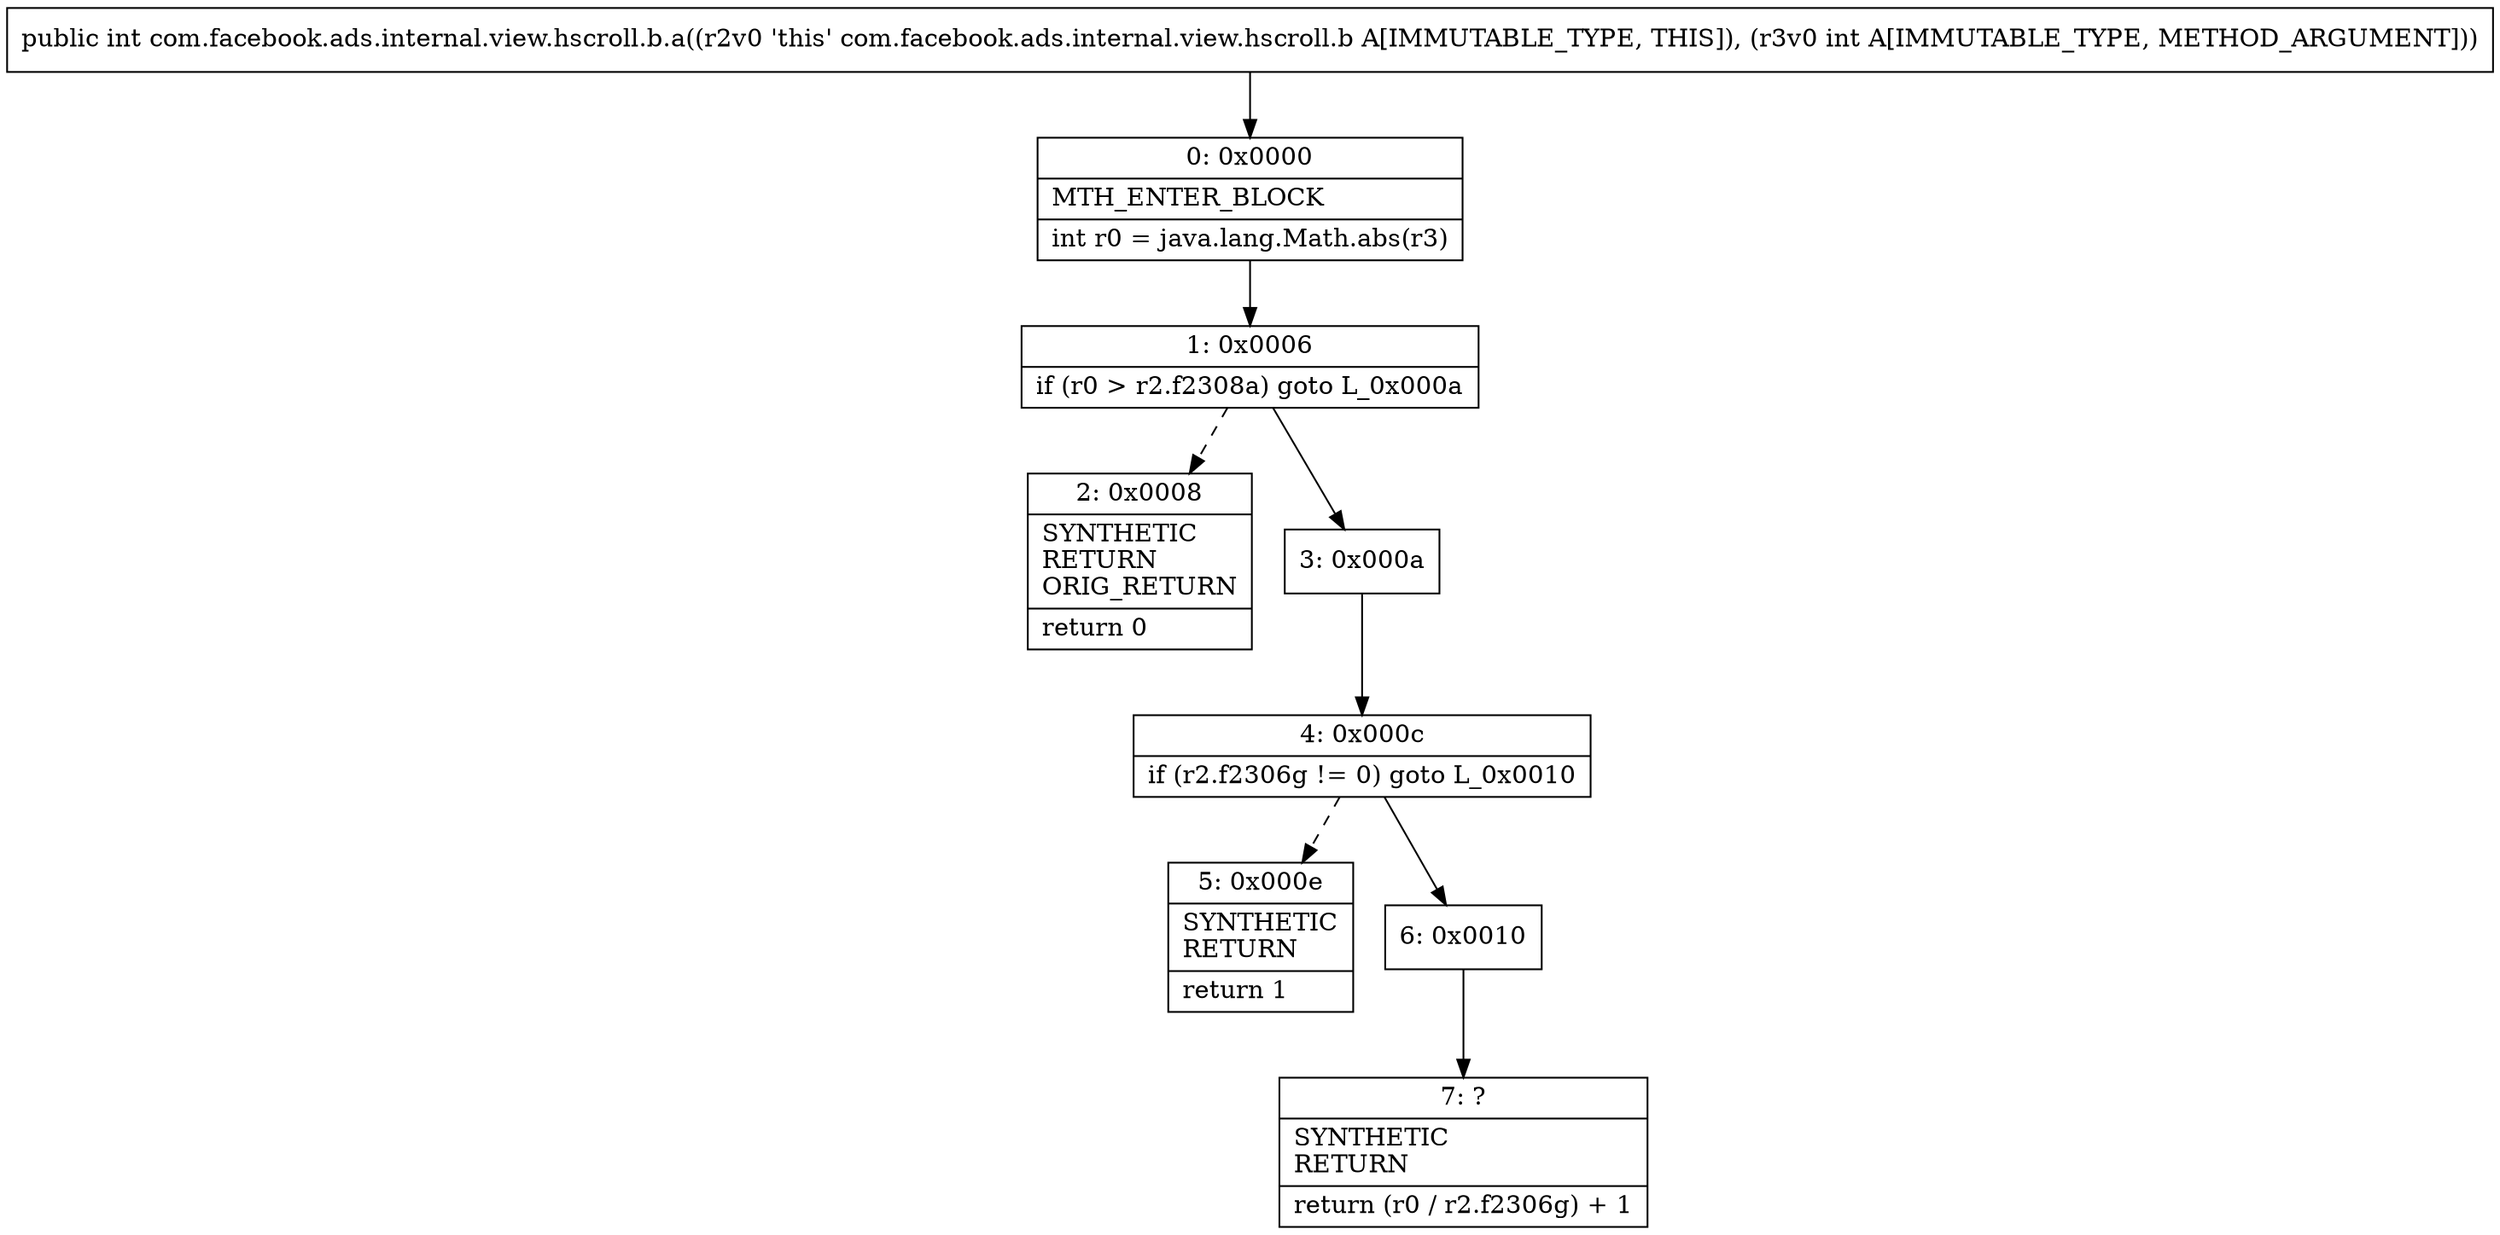 digraph "CFG forcom.facebook.ads.internal.view.hscroll.b.a(I)I" {
Node_0 [shape=record,label="{0\:\ 0x0000|MTH_ENTER_BLOCK\l|int r0 = java.lang.Math.abs(r3)\l}"];
Node_1 [shape=record,label="{1\:\ 0x0006|if (r0 \> r2.f2308a) goto L_0x000a\l}"];
Node_2 [shape=record,label="{2\:\ 0x0008|SYNTHETIC\lRETURN\lORIG_RETURN\l|return 0\l}"];
Node_3 [shape=record,label="{3\:\ 0x000a}"];
Node_4 [shape=record,label="{4\:\ 0x000c|if (r2.f2306g != 0) goto L_0x0010\l}"];
Node_5 [shape=record,label="{5\:\ 0x000e|SYNTHETIC\lRETURN\l|return 1\l}"];
Node_6 [shape=record,label="{6\:\ 0x0010}"];
Node_7 [shape=record,label="{7\:\ ?|SYNTHETIC\lRETURN\l|return (r0 \/ r2.f2306g) + 1\l}"];
MethodNode[shape=record,label="{public int com.facebook.ads.internal.view.hscroll.b.a((r2v0 'this' com.facebook.ads.internal.view.hscroll.b A[IMMUTABLE_TYPE, THIS]), (r3v0 int A[IMMUTABLE_TYPE, METHOD_ARGUMENT])) }"];
MethodNode -> Node_0;
Node_0 -> Node_1;
Node_1 -> Node_2[style=dashed];
Node_1 -> Node_3;
Node_3 -> Node_4;
Node_4 -> Node_5[style=dashed];
Node_4 -> Node_6;
Node_6 -> Node_7;
}

